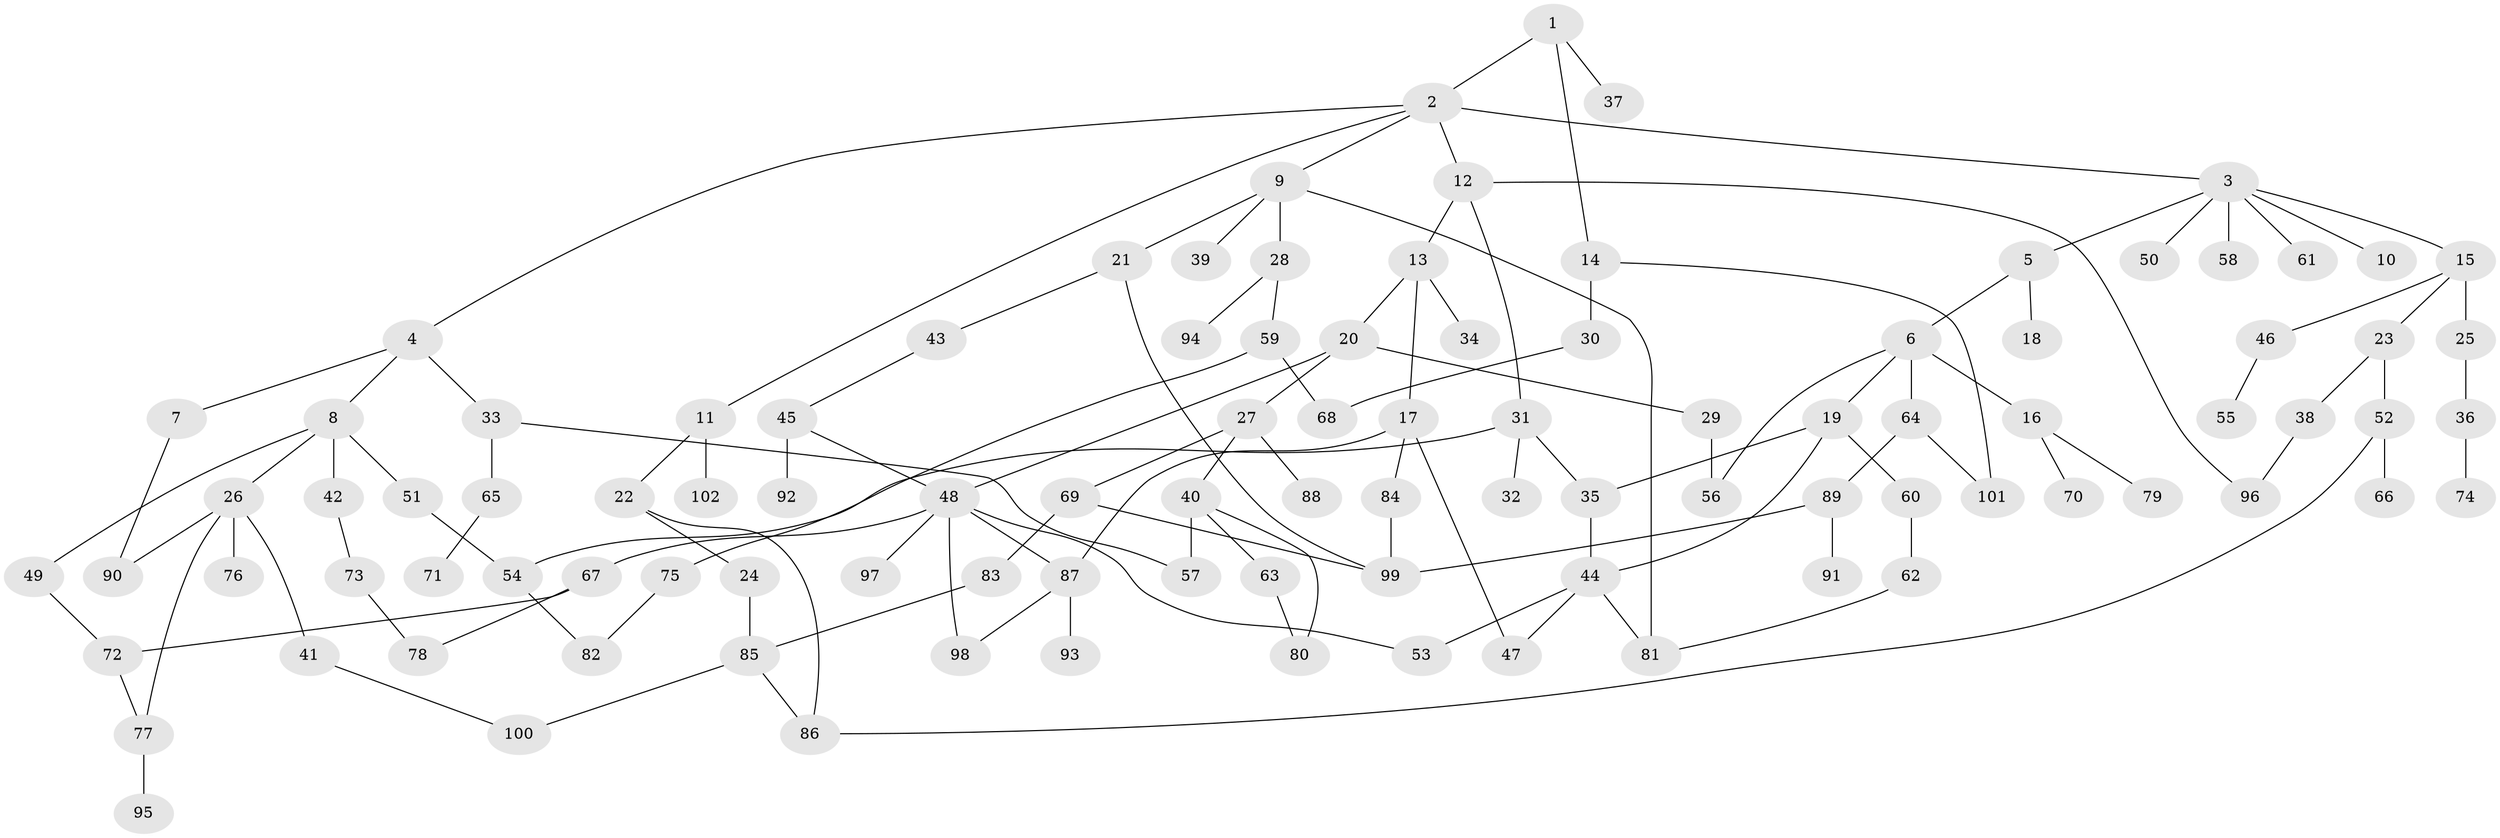 // Generated by graph-tools (version 1.1) at 2025/49/03/09/25 03:49:24]
// undirected, 102 vertices, 129 edges
graph export_dot {
graph [start="1"]
  node [color=gray90,style=filled];
  1;
  2;
  3;
  4;
  5;
  6;
  7;
  8;
  9;
  10;
  11;
  12;
  13;
  14;
  15;
  16;
  17;
  18;
  19;
  20;
  21;
  22;
  23;
  24;
  25;
  26;
  27;
  28;
  29;
  30;
  31;
  32;
  33;
  34;
  35;
  36;
  37;
  38;
  39;
  40;
  41;
  42;
  43;
  44;
  45;
  46;
  47;
  48;
  49;
  50;
  51;
  52;
  53;
  54;
  55;
  56;
  57;
  58;
  59;
  60;
  61;
  62;
  63;
  64;
  65;
  66;
  67;
  68;
  69;
  70;
  71;
  72;
  73;
  74;
  75;
  76;
  77;
  78;
  79;
  80;
  81;
  82;
  83;
  84;
  85;
  86;
  87;
  88;
  89;
  90;
  91;
  92;
  93;
  94;
  95;
  96;
  97;
  98;
  99;
  100;
  101;
  102;
  1 -- 2;
  1 -- 14;
  1 -- 37;
  2 -- 3;
  2 -- 4;
  2 -- 9;
  2 -- 11;
  2 -- 12;
  3 -- 5;
  3 -- 10;
  3 -- 15;
  3 -- 50;
  3 -- 58;
  3 -- 61;
  4 -- 7;
  4 -- 8;
  4 -- 33;
  5 -- 6;
  5 -- 18;
  6 -- 16;
  6 -- 19;
  6 -- 56;
  6 -- 64;
  7 -- 90;
  8 -- 26;
  8 -- 42;
  8 -- 49;
  8 -- 51;
  9 -- 21;
  9 -- 28;
  9 -- 39;
  9 -- 81;
  11 -- 22;
  11 -- 102;
  12 -- 13;
  12 -- 31;
  12 -- 96;
  13 -- 17;
  13 -- 20;
  13 -- 34;
  14 -- 30;
  14 -- 101;
  15 -- 23;
  15 -- 25;
  15 -- 46;
  16 -- 70;
  16 -- 79;
  17 -- 84;
  17 -- 87;
  17 -- 47;
  19 -- 35;
  19 -- 44;
  19 -- 60;
  20 -- 27;
  20 -- 29;
  20 -- 48;
  21 -- 43;
  21 -- 99;
  22 -- 24;
  22 -- 86;
  23 -- 38;
  23 -- 52;
  24 -- 85;
  25 -- 36;
  26 -- 41;
  26 -- 76;
  26 -- 77;
  26 -- 90;
  27 -- 40;
  27 -- 69;
  27 -- 88;
  28 -- 59;
  28 -- 94;
  29 -- 56;
  30 -- 68;
  31 -- 32;
  31 -- 54;
  31 -- 35;
  33 -- 65;
  33 -- 57;
  35 -- 44;
  36 -- 74;
  38 -- 96;
  40 -- 57;
  40 -- 63;
  40 -- 80;
  41 -- 100;
  42 -- 73;
  43 -- 45;
  44 -- 47;
  44 -- 53;
  44 -- 81;
  45 -- 48;
  45 -- 92;
  46 -- 55;
  48 -- 67;
  48 -- 97;
  48 -- 98;
  48 -- 87;
  48 -- 53;
  49 -- 72;
  51 -- 54;
  52 -- 66;
  52 -- 86;
  54 -- 82;
  59 -- 75;
  59 -- 68;
  60 -- 62;
  62 -- 81;
  63 -- 80;
  64 -- 89;
  64 -- 101;
  65 -- 71;
  67 -- 78;
  67 -- 72;
  69 -- 83;
  69 -- 99;
  72 -- 77;
  73 -- 78;
  75 -- 82;
  77 -- 95;
  83 -- 85;
  84 -- 99;
  85 -- 86;
  85 -- 100;
  87 -- 93;
  87 -- 98;
  89 -- 91;
  89 -- 99;
}
